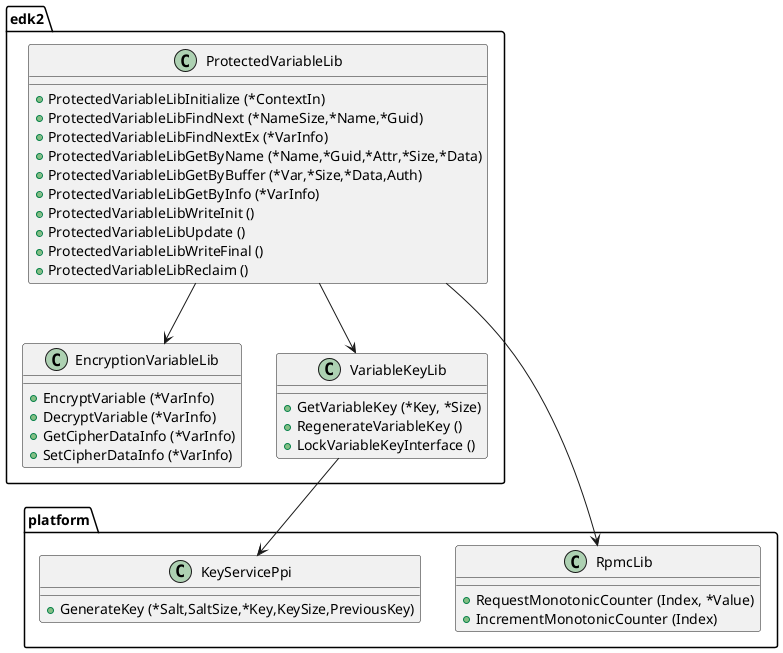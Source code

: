 @startuml LibraryClasses

    package platform {
      class RpmcLib {
        +RequestMonotonicCounter (Index, *Value)
        +IncrementMonotonicCounter (Index)
      }

      class KeyServicePpi {
        +GenerateKey (*Salt,SaltSize,*Key,KeySize,PreviousKey)
      }
    }

    package edk2 {
      class ProtectedVariableLib {
        +ProtectedVariableLibInitialize (*ContextIn)
        +ProtectedVariableLibFindNext (*NameSize,*Name,*Guid)
        +ProtectedVariableLibFindNextEx (*VarInfo)
        +ProtectedVariableLibGetByName (*Name,*Guid,*Attr,*Size,*Data)
        +ProtectedVariableLibGetByBuffer (*Var,*Size,*Data,Auth)
        +ProtectedVariableLibGetByInfo (*VarInfo)
        +ProtectedVariableLibWriteInit ()
        +ProtectedVariableLibUpdate ()
        +ProtectedVariableLibWriteFinal ()
        +ProtectedVariableLibReclaim ()
      }

      class EncryptionVariableLib {
        +EncryptVariable (*VarInfo)
        +DecryptVariable (*VarInfo)
        +GetCipherDataInfo (*VarInfo)
        +SetCipherDataInfo (*VarInfo)
      }

      class VariableKeyLib {
        +GetVariableKey (*Key, *Size)
        +RegenerateVariableKey ()
        +LockVariableKeyInterface ()
      }
    }

    ProtectedVariableLib --> EncryptionVariableLib
    ProtectedVariableLib --> RpmcLib
    ProtectedVariableLib --> VariableKeyLib
    VariableKeyLib --> KeyServicePpi

@enduml